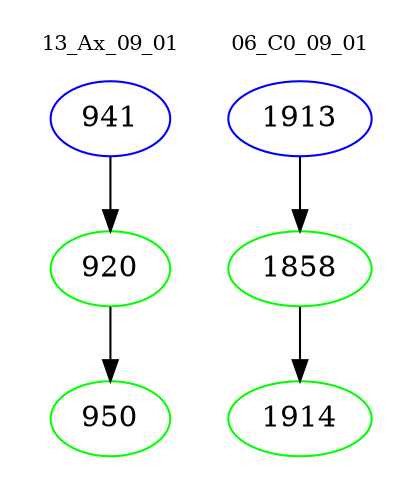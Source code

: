 digraph{
subgraph cluster_0 {
color = white
label = "13_Ax_09_01";
fontsize=10;
T0_941 [label="941", color="blue"]
T0_941 -> T0_920 [color="black"]
T0_920 [label="920", color="green"]
T0_920 -> T0_950 [color="black"]
T0_950 [label="950", color="green"]
}
subgraph cluster_1 {
color = white
label = "06_C0_09_01";
fontsize=10;
T1_1913 [label="1913", color="blue"]
T1_1913 -> T1_1858 [color="black"]
T1_1858 [label="1858", color="green"]
T1_1858 -> T1_1914 [color="black"]
T1_1914 [label="1914", color="green"]
}
}
